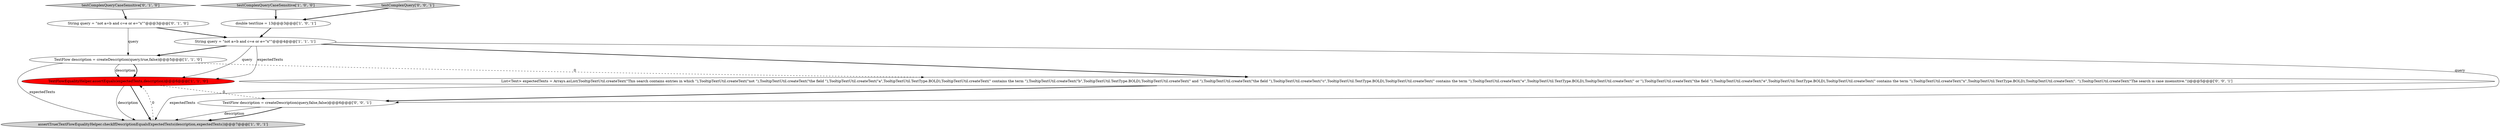 digraph {
0 [style = filled, label = "TextFlowEqualityHelper.assertEquals(expectedTexts,description)@@@6@@@['1', '1', '0']", fillcolor = red, shape = ellipse image = "AAA1AAABBB1BBB"];
7 [style = filled, label = "String query = \"not a=b and c=e or e=\"x\"\"@@@3@@@['0', '1', '0']", fillcolor = white, shape = ellipse image = "AAA0AAABBB2BBB"];
9 [style = filled, label = "testComplexQuery['0', '0', '1']", fillcolor = lightgray, shape = diamond image = "AAA0AAABBB3BBB"];
4 [style = filled, label = "assertTrue(TextFlowEqualityHelper.checkIfDescriptionEqualsExpectedTexts(description,expectedTexts))@@@7@@@['1', '0', '1']", fillcolor = lightgray, shape = ellipse image = "AAA0AAABBB1BBB"];
2 [style = filled, label = "double textSize = 13@@@3@@@['1', '0', '1']", fillcolor = white, shape = ellipse image = "AAA0AAABBB1BBB"];
5 [style = filled, label = "testComplexQueryCaseSensitive['1', '0', '0']", fillcolor = lightgray, shape = diamond image = "AAA0AAABBB1BBB"];
10 [style = filled, label = "TextFlow description = createDescription(query,false,false)@@@6@@@['0', '0', '1']", fillcolor = white, shape = ellipse image = "AAA0AAABBB3BBB"];
8 [style = filled, label = "List<Text> expectedTexts = Arrays.asList(TooltipTextUtil.createText(\"This search contains entries in which \"),TooltipTextUtil.createText(\"not \"),TooltipTextUtil.createText(\"the field \"),TooltipTextUtil.createText(\"a\",TooltipTextUtil.TextType.BOLD),TooltipTextUtil.createText(\" contains the term \"),TooltipTextUtil.createText(\"b\",TooltipTextUtil.TextType.BOLD),TooltipTextUtil.createText(\" and \"),TooltipTextUtil.createText(\"the field \"),TooltipTextUtil.createText(\"c\",TooltipTextUtil.TextType.BOLD),TooltipTextUtil.createText(\" contains the term \"),TooltipTextUtil.createText(\"e\",TooltipTextUtil.TextType.BOLD),TooltipTextUtil.createText(\" or \"),TooltipTextUtil.createText(\"the field \"),TooltipTextUtil.createText(\"e\",TooltipTextUtil.TextType.BOLD),TooltipTextUtil.createText(\" contains the term \"),TooltipTextUtil.createText(\"x\",TooltipTextUtil.TextType.BOLD),TooltipTextUtil.createText(\". \"),TooltipTextUtil.createText(\"The search is case insensitive.\"))@@@5@@@['0', '0', '1']", fillcolor = white, shape = ellipse image = "AAA0AAABBB3BBB"];
3 [style = filled, label = "String query = \"not a=b and c=e or e=\"x\"\"@@@4@@@['1', '1', '1']", fillcolor = white, shape = ellipse image = "AAA0AAABBB1BBB"];
6 [style = filled, label = "testComplexQueryCaseSensitive['0', '1', '0']", fillcolor = lightgray, shape = diamond image = "AAA0AAABBB2BBB"];
1 [style = filled, label = "TextFlow description = createDescription(query,true,false)@@@5@@@['1', '1', '0']", fillcolor = white, shape = ellipse image = "AAA0AAABBB1BBB"];
8->10 [style = bold, label=""];
3->1 [style = bold, label=""];
9->2 [style = bold, label=""];
2->3 [style = bold, label=""];
3->10 [style = solid, label="query"];
4->0 [style = dashed, label="0"];
7->1 [style = solid, label="query"];
1->0 [style = bold, label=""];
1->0 [style = solid, label="description"];
7->3 [style = bold, label=""];
0->10 [style = dashed, label="0"];
0->4 [style = solid, label="description"];
3->0 [style = solid, label="expectedTexts"];
5->2 [style = bold, label=""];
1->4 [style = solid, label="expectedTexts"];
0->4 [style = bold, label=""];
3->0 [style = solid, label="query"];
3->8 [style = bold, label=""];
10->4 [style = bold, label=""];
1->8 [style = dashed, label="0"];
6->7 [style = bold, label=""];
10->4 [style = solid, label="description"];
8->4 [style = solid, label="expectedTexts"];
}
